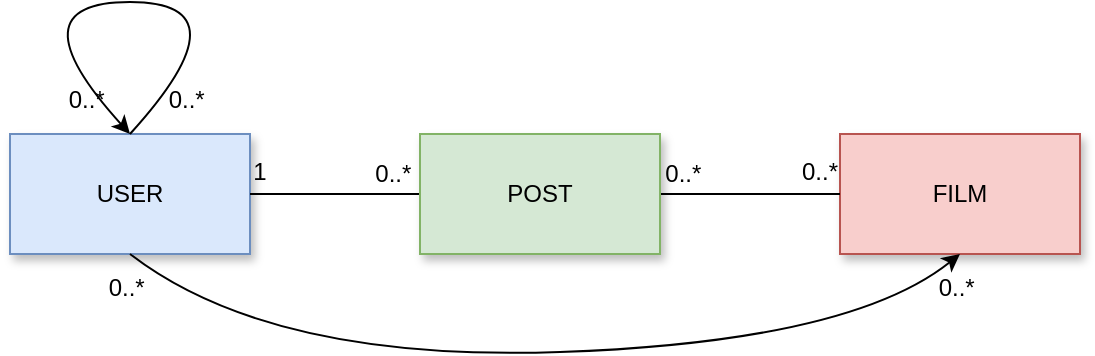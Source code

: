<mxfile version="12.1.0" type="device" pages="1"><diagram id="Bxf1iPgv2D-pFVaHU1Q9" name="Pagina-1"><mxGraphModel dx="992" dy="739" grid="1" gridSize="10" guides="1" tooltips="1" connect="1" arrows="1" fold="1" page="1" pageScale="1" pageWidth="827" pageHeight="1169" math="0" shadow="0"><root><mxCell id="0"/><mxCell id="1" parent="0"/><mxCell id="2-Q4DYHKu4WOxgmvIbEC-35" value="1" style="text;html=1;strokeColor=none;fillColor=none;align=center;verticalAlign=middle;whiteSpace=wrap;rounded=0;shadow=1;" parent="1" vertex="1"><mxGeometry x="595" y="320" width="40" height="20" as="geometry"/></mxCell><mxCell id="x7nz9GGV9tn5JTqJILxh-4" value="FILM" style="rounded=0;whiteSpace=wrap;html=1;fillColor=#f8cecc;strokeColor=#b85450;shadow=1;comic=0;" parent="1" vertex="1"><mxGeometry x="605" y="326" width="120" height="60" as="geometry"/></mxCell><mxCell id="x7nz9GGV9tn5JTqJILxh-15" value="USER" style="rounded=0;whiteSpace=wrap;html=1;fillColor=#dae8fc;strokeColor=#6c8ebf;shadow=1;" parent="1" vertex="1"><mxGeometry x="190" y="326" width="120" height="60" as="geometry"/></mxCell><mxCell id="sPR2WzAdjiXlMU15ZE1--2" value="" style="endArrow=none;html=1;rounded=0;shadow=0;entryX=1;entryY=0.5;entryDx=0;entryDy=0;" parent="1" target="c8PGMWdt5oB2AFCoAh2H-5" edge="1"><mxGeometry width="50" height="50" relative="1" as="geometry"><mxPoint x="605" y="356" as="sourcePoint"/><mxPoint x="540" y="356" as="targetPoint"/><Array as="points"/></mxGeometry></mxCell><mxCell id="sPR2WzAdjiXlMU15ZE1--5" value="" style="endArrow=none;html=1;rounded=0;shadow=0;exitX=0;exitY=0.5;exitDx=0;exitDy=0;entryX=1;entryY=0.5;entryDx=0;entryDy=0;" parent="1" source="c8PGMWdt5oB2AFCoAh2H-5" target="x7nz9GGV9tn5JTqJILxh-15" edge="1"><mxGeometry width="50" height="50" relative="1" as="geometry"><mxPoint x="320" y="390" as="sourcePoint"/><mxPoint x="290" y="359" as="targetPoint"/><Array as="points"/></mxGeometry></mxCell><mxCell id="sPR2WzAdjiXlMU15ZE1--6" value="0..*" style="text;html=1;strokeColor=none;fillColor=none;align=center;verticalAlign=middle;whiteSpace=wrap;rounded=0;spacingTop=-10;shadow=1;" parent="1" vertex="1"><mxGeometry x="575" y="340" width="40" height="20" as="geometry"/></mxCell><mxCell id="sPR2WzAdjiXlMU15ZE1--7" value="1" style="text;html=1;strokeColor=none;fillColor=none;align=center;verticalAlign=middle;whiteSpace=wrap;rounded=0;spacingTop=-10;shadow=1;" parent="1" vertex="1"><mxGeometry x="295.0" y="340" width="40" height="20" as="geometry"/></mxCell><mxCell id="sPR2WzAdjiXlMU15ZE1--10" value="0..*&amp;nbsp; &amp;nbsp; &amp;nbsp;" style="text;html=1;strokeColor=none;fillColor=none;align=center;verticalAlign=middle;whiteSpace=wrap;rounded=0;shadow=1;" parent="1" vertex="1"><mxGeometry x="515" y="336" width="40" height="20" as="geometry"/></mxCell><mxCell id="sPR2WzAdjiXlMU15ZE1--11" value="0..*&amp;nbsp; &amp;nbsp; &amp;nbsp;" style="text;html=1;strokeColor=none;fillColor=none;align=center;verticalAlign=middle;whiteSpace=wrap;rounded=0;shadow=1;" parent="1" vertex="1"><mxGeometry x="370" y="336" width="40" height="20" as="geometry"/></mxCell><mxCell id="c8PGMWdt5oB2AFCoAh2H-5" value="POST" style="rounded=0;whiteSpace=wrap;html=1;fillColor=#d5e8d4;strokeColor=#82b366;shadow=1;" parent="1" vertex="1"><mxGeometry x="395" y="326" width="120" height="60" as="geometry"/></mxCell><mxCell id="wL4m6BeOxcPnx6qzz_hx-3" value="" style="curved=1;endArrow=classic;html=1;shadow=0;exitX=0.5;exitY=0;exitDx=0;exitDy=0;" parent="1" source="x7nz9GGV9tn5JTqJILxh-15" edge="1"><mxGeometry width="50" height="50" relative="1" as="geometry"><mxPoint x="190" y="460" as="sourcePoint"/><mxPoint x="250" y="326" as="targetPoint"/><Array as="points"><mxPoint x="310" y="260"/><mxPoint x="190" y="260"/></Array></mxGeometry></mxCell><mxCell id="wL4m6BeOxcPnx6qzz_hx-4" value="0..*&amp;nbsp; &amp;nbsp; &amp;nbsp;" style="text;html=1;strokeColor=none;fillColor=none;align=center;verticalAlign=middle;whiteSpace=wrap;rounded=0;shadow=1;" parent="1" vertex="1"><mxGeometry x="280" y="306" height="20" as="geometry"/></mxCell><mxCell id="wL4m6BeOxcPnx6qzz_hx-5" value="0..*&amp;nbsp; &amp;nbsp; &amp;nbsp;" style="text;html=1;strokeColor=none;fillColor=none;align=center;verticalAlign=middle;whiteSpace=wrap;rounded=0;shadow=1;" parent="1" vertex="1"><mxGeometry x="230" y="306" height="20" as="geometry"/></mxCell><mxCell id="IcvsnALGP5JTlhafmr7f-2" value="" style="curved=1;endArrow=classic;html=1;exitX=0.5;exitY=1;exitDx=0;exitDy=0;entryX=0.5;entryY=1;entryDx=0;entryDy=0;" parent="1" source="x7nz9GGV9tn5JTqJILxh-15" target="x7nz9GGV9tn5JTqJILxh-4" edge="1"><mxGeometry width="50" height="50" relative="1" as="geometry"><mxPoint x="220" y="460" as="sourcePoint"/><mxPoint x="270" y="410" as="targetPoint"/><Array as="points"><mxPoint x="320" y="440"/><mxPoint x="610" y="430"/></Array></mxGeometry></mxCell><mxCell id="IcvsnALGP5JTlhafmr7f-6" value="0..*&amp;nbsp; &amp;nbsp; &amp;nbsp;" style="text;html=1;strokeColor=none;fillColor=none;align=center;verticalAlign=middle;whiteSpace=wrap;rounded=0;shadow=1;" parent="1" vertex="1"><mxGeometry x="245" y="400" width="10" height="20" as="geometry"/></mxCell><mxCell id="IcvsnALGP5JTlhafmr7f-8" value="0..*&amp;nbsp; &amp;nbsp; &amp;nbsp;" style="text;html=1;strokeColor=none;fillColor=none;align=center;verticalAlign=middle;whiteSpace=wrap;rounded=0;shadow=1;" parent="1" vertex="1"><mxGeometry x="660" y="400" width="10" height="20" as="geometry"/></mxCell></root></mxGraphModel></diagram></mxfile>